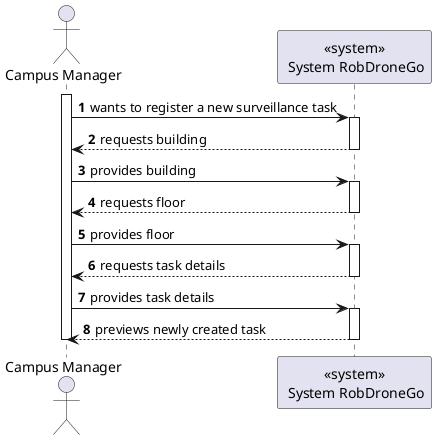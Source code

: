 @startuml
autonumber

actor "Campus Manager" as usr

participant "<<system>>\n System RobDroneGo" as sys

activate usr
usr -> sys : wants to register a new surveillance task
    activate sys
        sys --> usr : requests building
    deactivate sys
    usr -> sys : provides building

    activate sys
        sys --> usr : requests floor
    deactivate sys

    usr -> sys : provides floor
    activate sys
    sys --> usr : requests task details
    deactivate sys

    usr -> sys : provides task details
    activate sys
    sys --> usr : previews newly created task
    deactivate sys
deactivate usr

@enduml
